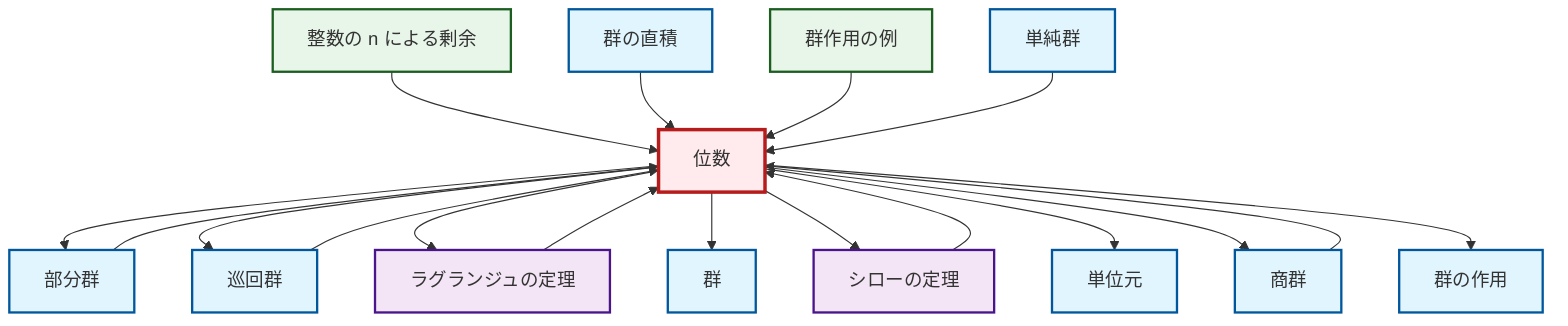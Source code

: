 graph TD
    classDef definition fill:#e1f5fe,stroke:#01579b,stroke-width:2px
    classDef theorem fill:#f3e5f5,stroke:#4a148c,stroke-width:2px
    classDef axiom fill:#fff3e0,stroke:#e65100,stroke-width:2px
    classDef example fill:#e8f5e9,stroke:#1b5e20,stroke-width:2px
    classDef current fill:#ffebee,stroke:#b71c1c,stroke-width:3px
    def-order["位数"]:::definition
    def-direct-product["群の直積"]:::definition
    def-group["群"]:::definition
    thm-sylow["シローの定理"]:::theorem
    def-quotient-group["商群"]:::definition
    thm-lagrange["ラグランジュの定理"]:::theorem
    def-identity-element["単位元"]:::definition
    ex-group-action-examples["群作用の例"]:::example
    def-simple-group["単純群"]:::definition
    def-cyclic-group["巡回群"]:::definition
    def-group-action["群の作用"]:::definition
    def-subgroup["部分群"]:::definition
    ex-quotient-integers-mod-n["整数の n による剰余"]:::example
    thm-lagrange --> def-order
    def-order --> def-subgroup
    def-quotient-group --> def-order
    def-order --> def-cyclic-group
    def-order --> thm-lagrange
    thm-sylow --> def-order
    ex-quotient-integers-mod-n --> def-order
    def-cyclic-group --> def-order
    def-subgroup --> def-order
    def-order --> def-group
    def-direct-product --> def-order
    def-order --> thm-sylow
    def-order --> def-identity-element
    ex-group-action-examples --> def-order
    def-order --> def-quotient-group
    def-simple-group --> def-order
    def-order --> def-group-action
    class def-order current